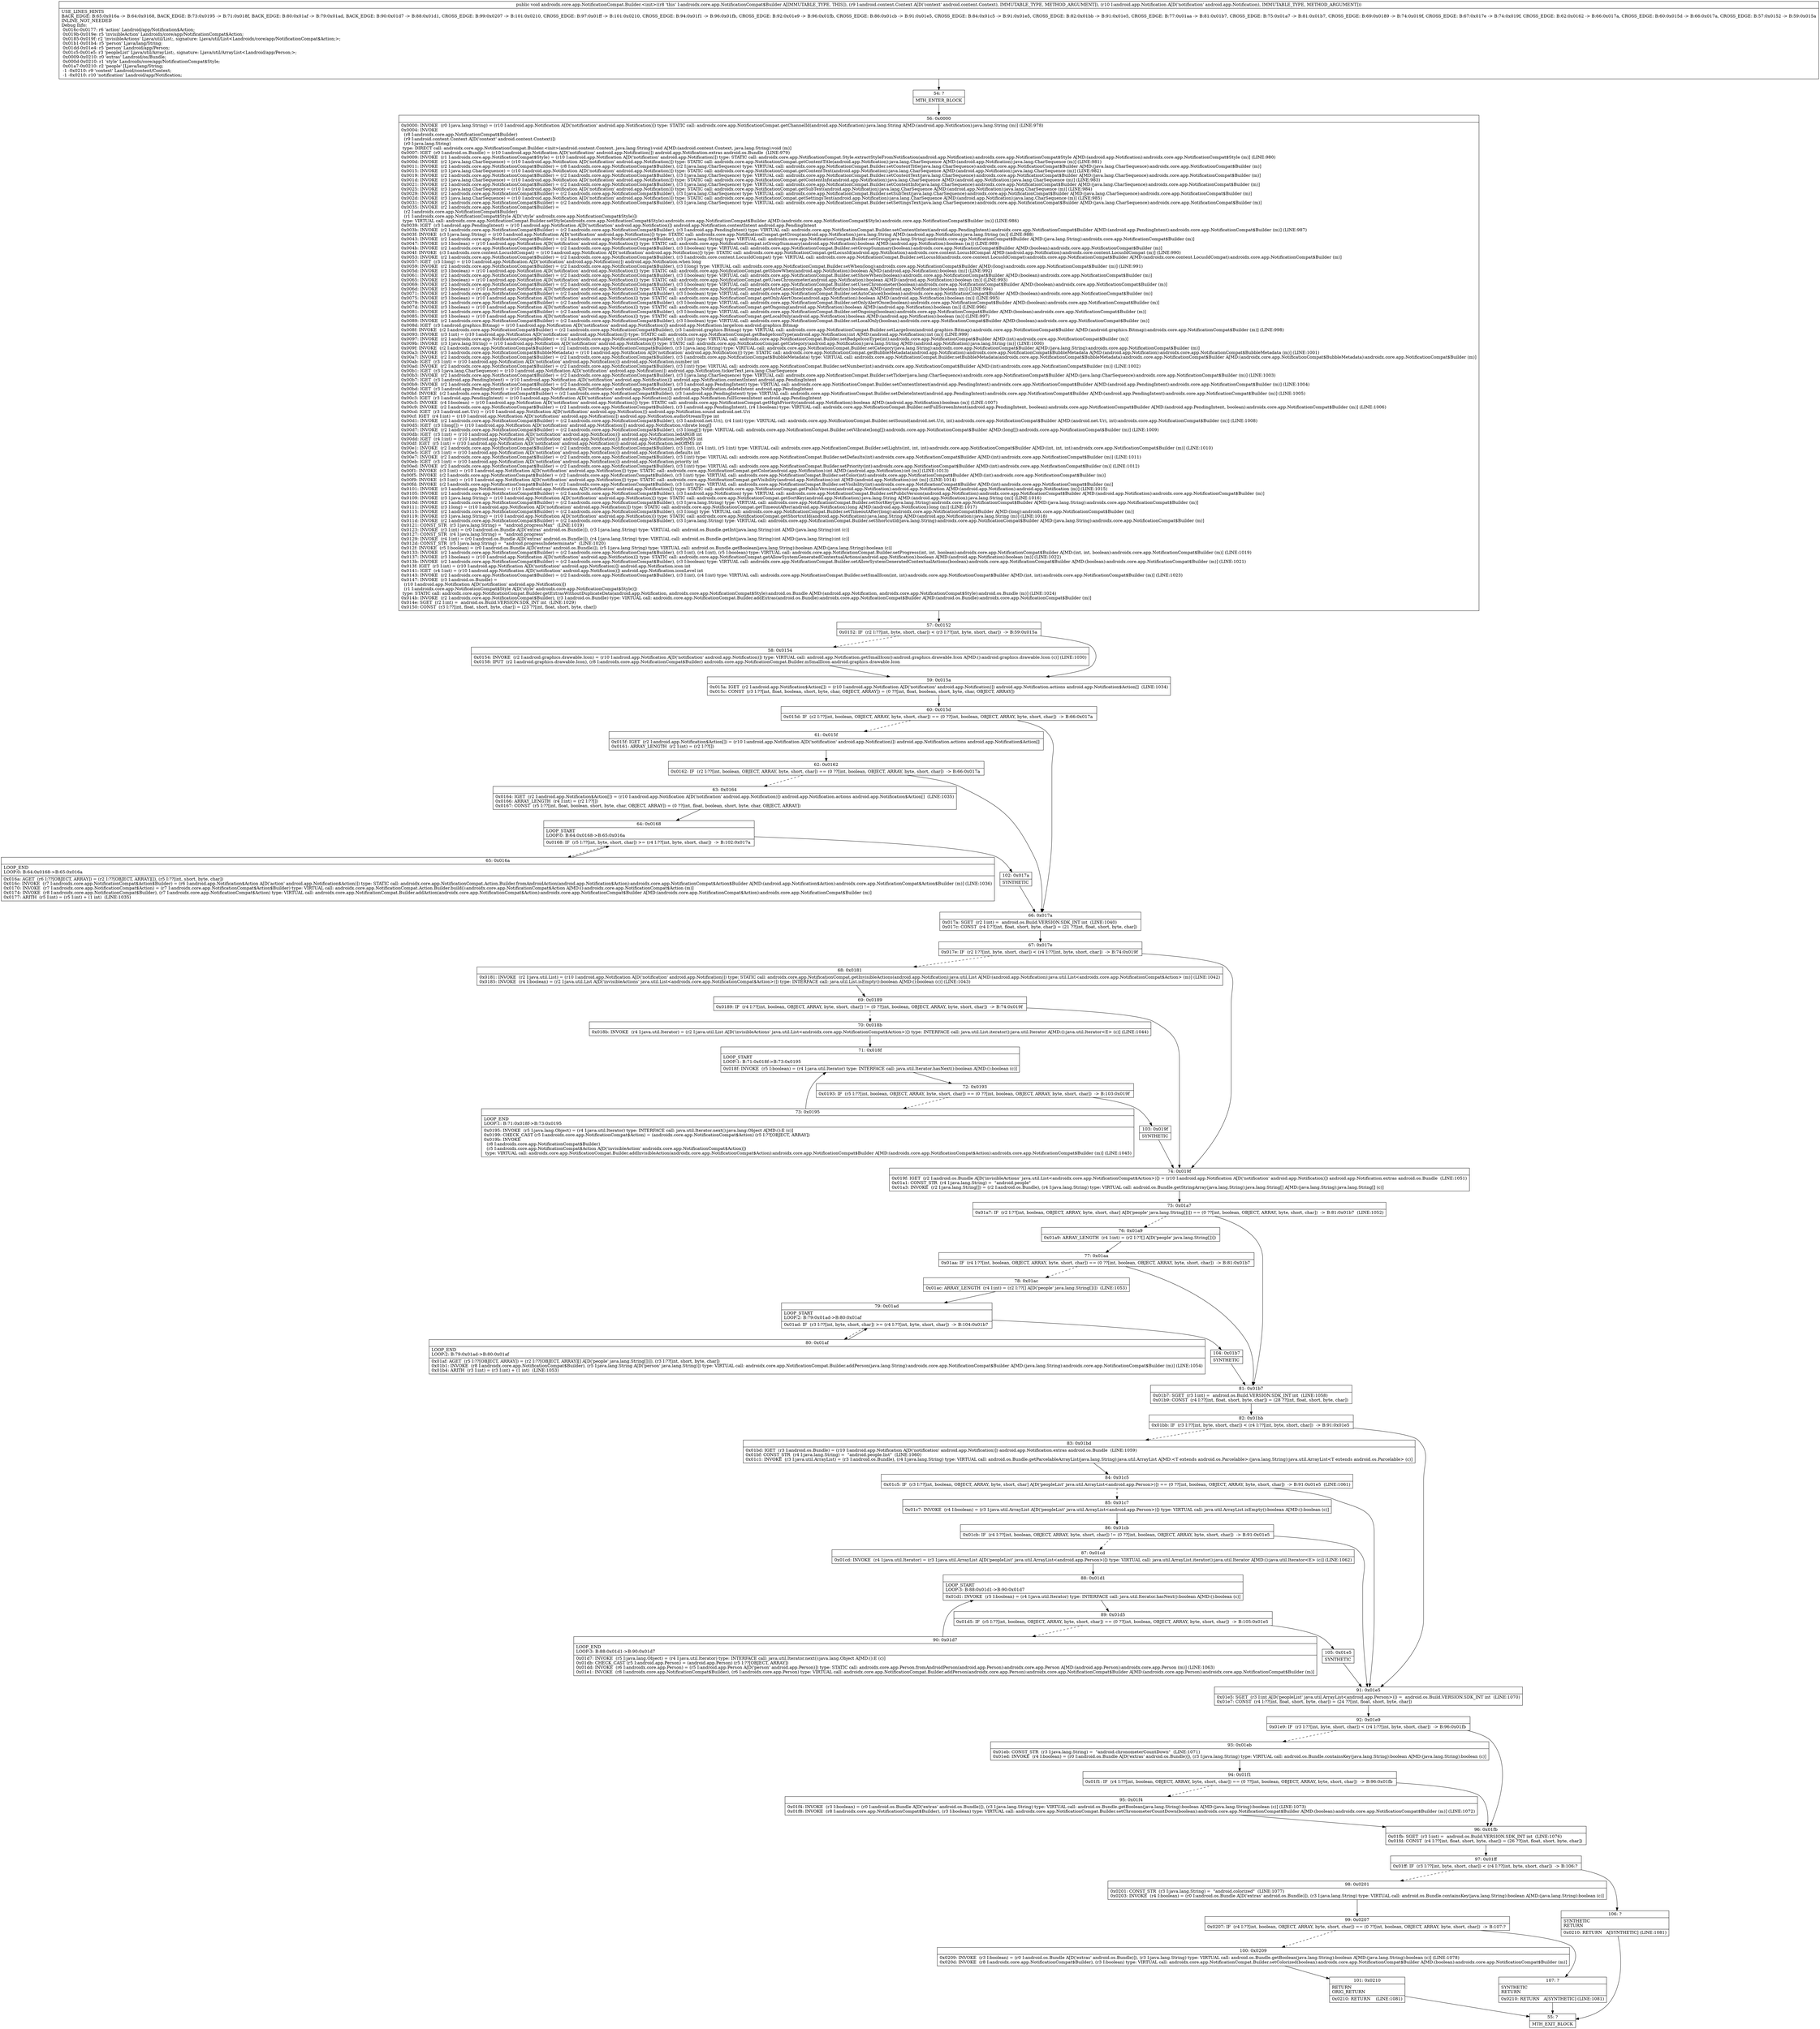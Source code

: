 digraph "CFG forandroidx.core.app.NotificationCompat.Builder.\<init\>(Landroid\/content\/Context;Landroid\/app\/Notification;)V" {
Node_54 [shape=record,label="{54\:\ ?|MTH_ENTER_BLOCK\l}"];
Node_56 [shape=record,label="{56\:\ 0x0000|0x0000: INVOKE  (r0 I:java.lang.String) = (r10 I:android.app.Notification A[D('notification' android.app.Notification)]) type: STATIC call: androidx.core.app.NotificationCompat.getChannelId(android.app.Notification):java.lang.String A[MD:(android.app.Notification):java.lang.String (m)] (LINE:978)\l0x0004: INVOKE  \l  (r8 I:androidx.core.app.NotificationCompat$Builder)\l  (r9 I:android.content.Context A[D('context' android.content.Context)])\l  (r0 I:java.lang.String)\l type: DIRECT call: androidx.core.app.NotificationCompat.Builder.\<init\>(android.content.Context, java.lang.String):void A[MD:(android.content.Context, java.lang.String):void (m)]\l0x0007: IGET  (r0 I:android.os.Bundle) = (r10 I:android.app.Notification A[D('notification' android.app.Notification)]) android.app.Notification.extras android.os.Bundle  (LINE:979)\l0x0009: INVOKE  (r1 I:androidx.core.app.NotificationCompat$Style) = (r10 I:android.app.Notification A[D('notification' android.app.Notification)]) type: STATIC call: androidx.core.app.NotificationCompat.Style.extractStyleFromNotification(android.app.Notification):androidx.core.app.NotificationCompat$Style A[MD:(android.app.Notification):androidx.core.app.NotificationCompat$Style (m)] (LINE:980)\l0x000d: INVOKE  (r2 I:java.lang.CharSequence) = (r10 I:android.app.Notification A[D('notification' android.app.Notification)]) type: STATIC call: androidx.core.app.NotificationCompat.getContentTitle(android.app.Notification):java.lang.CharSequence A[MD:(android.app.Notification):java.lang.CharSequence (m)] (LINE:981)\l0x0011: INVOKE  (r2 I:androidx.core.app.NotificationCompat$Builder) = (r8 I:androidx.core.app.NotificationCompat$Builder), (r2 I:java.lang.CharSequence) type: VIRTUAL call: androidx.core.app.NotificationCompat.Builder.setContentTitle(java.lang.CharSequence):androidx.core.app.NotificationCompat$Builder A[MD:(java.lang.CharSequence):androidx.core.app.NotificationCompat$Builder (m)]\l0x0015: INVOKE  (r3 I:java.lang.CharSequence) = (r10 I:android.app.Notification A[D('notification' android.app.Notification)]) type: STATIC call: androidx.core.app.NotificationCompat.getContentText(android.app.Notification):java.lang.CharSequence A[MD:(android.app.Notification):java.lang.CharSequence (m)] (LINE:982)\l0x0019: INVOKE  (r2 I:androidx.core.app.NotificationCompat$Builder) = (r2 I:androidx.core.app.NotificationCompat$Builder), (r3 I:java.lang.CharSequence) type: VIRTUAL call: androidx.core.app.NotificationCompat.Builder.setContentText(java.lang.CharSequence):androidx.core.app.NotificationCompat$Builder A[MD:(java.lang.CharSequence):androidx.core.app.NotificationCompat$Builder (m)]\l0x001d: INVOKE  (r3 I:java.lang.CharSequence) = (r10 I:android.app.Notification A[D('notification' android.app.Notification)]) type: STATIC call: androidx.core.app.NotificationCompat.getContentInfo(android.app.Notification):java.lang.CharSequence A[MD:(android.app.Notification):java.lang.CharSequence (m)] (LINE:983)\l0x0021: INVOKE  (r2 I:androidx.core.app.NotificationCompat$Builder) = (r2 I:androidx.core.app.NotificationCompat$Builder), (r3 I:java.lang.CharSequence) type: VIRTUAL call: androidx.core.app.NotificationCompat.Builder.setContentInfo(java.lang.CharSequence):androidx.core.app.NotificationCompat$Builder A[MD:(java.lang.CharSequence):androidx.core.app.NotificationCompat$Builder (m)]\l0x0025: INVOKE  (r3 I:java.lang.CharSequence) = (r10 I:android.app.Notification A[D('notification' android.app.Notification)]) type: STATIC call: androidx.core.app.NotificationCompat.getSubText(android.app.Notification):java.lang.CharSequence A[MD:(android.app.Notification):java.lang.CharSequence (m)] (LINE:984)\l0x0029: INVOKE  (r2 I:androidx.core.app.NotificationCompat$Builder) = (r2 I:androidx.core.app.NotificationCompat$Builder), (r3 I:java.lang.CharSequence) type: VIRTUAL call: androidx.core.app.NotificationCompat.Builder.setSubText(java.lang.CharSequence):androidx.core.app.NotificationCompat$Builder A[MD:(java.lang.CharSequence):androidx.core.app.NotificationCompat$Builder (m)]\l0x002d: INVOKE  (r3 I:java.lang.CharSequence) = (r10 I:android.app.Notification A[D('notification' android.app.Notification)]) type: STATIC call: androidx.core.app.NotificationCompat.getSettingsText(android.app.Notification):java.lang.CharSequence A[MD:(android.app.Notification):java.lang.CharSequence (m)] (LINE:985)\l0x0031: INVOKE  (r2 I:androidx.core.app.NotificationCompat$Builder) = (r2 I:androidx.core.app.NotificationCompat$Builder), (r3 I:java.lang.CharSequence) type: VIRTUAL call: androidx.core.app.NotificationCompat.Builder.setSettingsText(java.lang.CharSequence):androidx.core.app.NotificationCompat$Builder A[MD:(java.lang.CharSequence):androidx.core.app.NotificationCompat$Builder (m)]\l0x0035: INVOKE  (r2 I:androidx.core.app.NotificationCompat$Builder) = \l  (r2 I:androidx.core.app.NotificationCompat$Builder)\l  (r1 I:androidx.core.app.NotificationCompat$Style A[D('style' androidx.core.app.NotificationCompat$Style)])\l type: VIRTUAL call: androidx.core.app.NotificationCompat.Builder.setStyle(androidx.core.app.NotificationCompat$Style):androidx.core.app.NotificationCompat$Builder A[MD:(androidx.core.app.NotificationCompat$Style):androidx.core.app.NotificationCompat$Builder (m)] (LINE:986)\l0x0039: IGET  (r3 I:android.app.PendingIntent) = (r10 I:android.app.Notification A[D('notification' android.app.Notification)]) android.app.Notification.contentIntent android.app.PendingIntent \l0x003b: INVOKE  (r2 I:androidx.core.app.NotificationCompat$Builder) = (r2 I:androidx.core.app.NotificationCompat$Builder), (r3 I:android.app.PendingIntent) type: VIRTUAL call: androidx.core.app.NotificationCompat.Builder.setContentIntent(android.app.PendingIntent):androidx.core.app.NotificationCompat$Builder A[MD:(android.app.PendingIntent):androidx.core.app.NotificationCompat$Builder (m)] (LINE:987)\l0x003f: INVOKE  (r3 I:java.lang.String) = (r10 I:android.app.Notification A[D('notification' android.app.Notification)]) type: STATIC call: androidx.core.app.NotificationCompat.getGroup(android.app.Notification):java.lang.String A[MD:(android.app.Notification):java.lang.String (m)] (LINE:988)\l0x0043: INVOKE  (r2 I:androidx.core.app.NotificationCompat$Builder) = (r2 I:androidx.core.app.NotificationCompat$Builder), (r3 I:java.lang.String) type: VIRTUAL call: androidx.core.app.NotificationCompat.Builder.setGroup(java.lang.String):androidx.core.app.NotificationCompat$Builder A[MD:(java.lang.String):androidx.core.app.NotificationCompat$Builder (m)]\l0x0047: INVOKE  (r3 I:boolean) = (r10 I:android.app.Notification A[D('notification' android.app.Notification)]) type: STATIC call: androidx.core.app.NotificationCompat.isGroupSummary(android.app.Notification):boolean A[MD:(android.app.Notification):boolean (m)] (LINE:989)\l0x004b: INVOKE  (r2 I:androidx.core.app.NotificationCompat$Builder) = (r2 I:androidx.core.app.NotificationCompat$Builder), (r3 I:boolean) type: VIRTUAL call: androidx.core.app.NotificationCompat.Builder.setGroupSummary(boolean):androidx.core.app.NotificationCompat$Builder A[MD:(boolean):androidx.core.app.NotificationCompat$Builder (m)]\l0x004f: INVOKE  (r3 I:androidx.core.content.LocusIdCompat) = (r10 I:android.app.Notification A[D('notification' android.app.Notification)]) type: STATIC call: androidx.core.app.NotificationCompat.getLocusId(android.app.Notification):androidx.core.content.LocusIdCompat A[MD:(android.app.Notification):androidx.core.content.LocusIdCompat (m)] (LINE:990)\l0x0053: INVOKE  (r2 I:androidx.core.app.NotificationCompat$Builder) = (r2 I:androidx.core.app.NotificationCompat$Builder), (r3 I:androidx.core.content.LocusIdCompat) type: VIRTUAL call: androidx.core.app.NotificationCompat.Builder.setLocusId(androidx.core.content.LocusIdCompat):androidx.core.app.NotificationCompat$Builder A[MD:(androidx.core.content.LocusIdCompat):androidx.core.app.NotificationCompat$Builder (m)]\l0x0057: IGET  (r3 I:long) = (r10 I:android.app.Notification A[D('notification' android.app.Notification)]) android.app.Notification.when long \l0x0059: INVOKE  (r2 I:androidx.core.app.NotificationCompat$Builder) = (r2 I:androidx.core.app.NotificationCompat$Builder), (r3 I:long) type: VIRTUAL call: androidx.core.app.NotificationCompat.Builder.setWhen(long):androidx.core.app.NotificationCompat$Builder A[MD:(long):androidx.core.app.NotificationCompat$Builder (m)] (LINE:991)\l0x005d: INVOKE  (r3 I:boolean) = (r10 I:android.app.Notification A[D('notification' android.app.Notification)]) type: STATIC call: androidx.core.app.NotificationCompat.getShowWhen(android.app.Notification):boolean A[MD:(android.app.Notification):boolean (m)] (LINE:992)\l0x0061: INVOKE  (r2 I:androidx.core.app.NotificationCompat$Builder) = (r2 I:androidx.core.app.NotificationCompat$Builder), (r3 I:boolean) type: VIRTUAL call: androidx.core.app.NotificationCompat.Builder.setShowWhen(boolean):androidx.core.app.NotificationCompat$Builder A[MD:(boolean):androidx.core.app.NotificationCompat$Builder (m)]\l0x0065: INVOKE  (r3 I:boolean) = (r10 I:android.app.Notification A[D('notification' android.app.Notification)]) type: STATIC call: androidx.core.app.NotificationCompat.getUsesChronometer(android.app.Notification):boolean A[MD:(android.app.Notification):boolean (m)] (LINE:993)\l0x0069: INVOKE  (r2 I:androidx.core.app.NotificationCompat$Builder) = (r2 I:androidx.core.app.NotificationCompat$Builder), (r3 I:boolean) type: VIRTUAL call: androidx.core.app.NotificationCompat.Builder.setUsesChronometer(boolean):androidx.core.app.NotificationCompat$Builder A[MD:(boolean):androidx.core.app.NotificationCompat$Builder (m)]\l0x006d: INVOKE  (r3 I:boolean) = (r10 I:android.app.Notification A[D('notification' android.app.Notification)]) type: STATIC call: androidx.core.app.NotificationCompat.getAutoCancel(android.app.Notification):boolean A[MD:(android.app.Notification):boolean (m)] (LINE:994)\l0x0071: INVOKE  (r2 I:androidx.core.app.NotificationCompat$Builder) = (r2 I:androidx.core.app.NotificationCompat$Builder), (r3 I:boolean) type: VIRTUAL call: androidx.core.app.NotificationCompat.Builder.setAutoCancel(boolean):androidx.core.app.NotificationCompat$Builder A[MD:(boolean):androidx.core.app.NotificationCompat$Builder (m)]\l0x0075: INVOKE  (r3 I:boolean) = (r10 I:android.app.Notification A[D('notification' android.app.Notification)]) type: STATIC call: androidx.core.app.NotificationCompat.getOnlyAlertOnce(android.app.Notification):boolean A[MD:(android.app.Notification):boolean (m)] (LINE:995)\l0x0079: INVOKE  (r2 I:androidx.core.app.NotificationCompat$Builder) = (r2 I:androidx.core.app.NotificationCompat$Builder), (r3 I:boolean) type: VIRTUAL call: androidx.core.app.NotificationCompat.Builder.setOnlyAlertOnce(boolean):androidx.core.app.NotificationCompat$Builder A[MD:(boolean):androidx.core.app.NotificationCompat$Builder (m)]\l0x007d: INVOKE  (r3 I:boolean) = (r10 I:android.app.Notification A[D('notification' android.app.Notification)]) type: STATIC call: androidx.core.app.NotificationCompat.getOngoing(android.app.Notification):boolean A[MD:(android.app.Notification):boolean (m)] (LINE:996)\l0x0081: INVOKE  (r2 I:androidx.core.app.NotificationCompat$Builder) = (r2 I:androidx.core.app.NotificationCompat$Builder), (r3 I:boolean) type: VIRTUAL call: androidx.core.app.NotificationCompat.Builder.setOngoing(boolean):androidx.core.app.NotificationCompat$Builder A[MD:(boolean):androidx.core.app.NotificationCompat$Builder (m)]\l0x0085: INVOKE  (r3 I:boolean) = (r10 I:android.app.Notification A[D('notification' android.app.Notification)]) type: STATIC call: androidx.core.app.NotificationCompat.getLocalOnly(android.app.Notification):boolean A[MD:(android.app.Notification):boolean (m)] (LINE:997)\l0x0089: INVOKE  (r2 I:androidx.core.app.NotificationCompat$Builder) = (r2 I:androidx.core.app.NotificationCompat$Builder), (r3 I:boolean) type: VIRTUAL call: androidx.core.app.NotificationCompat.Builder.setLocalOnly(boolean):androidx.core.app.NotificationCompat$Builder A[MD:(boolean):androidx.core.app.NotificationCompat$Builder (m)]\l0x008d: IGET  (r3 I:android.graphics.Bitmap) = (r10 I:android.app.Notification A[D('notification' android.app.Notification)]) android.app.Notification.largeIcon android.graphics.Bitmap \l0x008f: INVOKE  (r2 I:androidx.core.app.NotificationCompat$Builder) = (r2 I:androidx.core.app.NotificationCompat$Builder), (r3 I:android.graphics.Bitmap) type: VIRTUAL call: androidx.core.app.NotificationCompat.Builder.setLargeIcon(android.graphics.Bitmap):androidx.core.app.NotificationCompat$Builder A[MD:(android.graphics.Bitmap):androidx.core.app.NotificationCompat$Builder (m)] (LINE:998)\l0x0093: INVOKE  (r3 I:int) = (r10 I:android.app.Notification A[D('notification' android.app.Notification)]) type: STATIC call: androidx.core.app.NotificationCompat.getBadgeIconType(android.app.Notification):int A[MD:(android.app.Notification):int (m)] (LINE:999)\l0x0097: INVOKE  (r2 I:androidx.core.app.NotificationCompat$Builder) = (r2 I:androidx.core.app.NotificationCompat$Builder), (r3 I:int) type: VIRTUAL call: androidx.core.app.NotificationCompat.Builder.setBadgeIconType(int):androidx.core.app.NotificationCompat$Builder A[MD:(int):androidx.core.app.NotificationCompat$Builder (m)]\l0x009b: INVOKE  (r3 I:java.lang.String) = (r10 I:android.app.Notification A[D('notification' android.app.Notification)]) type: STATIC call: androidx.core.app.NotificationCompat.getCategory(android.app.Notification):java.lang.String A[MD:(android.app.Notification):java.lang.String (m)] (LINE:1000)\l0x009f: INVOKE  (r2 I:androidx.core.app.NotificationCompat$Builder) = (r2 I:androidx.core.app.NotificationCompat$Builder), (r3 I:java.lang.String) type: VIRTUAL call: androidx.core.app.NotificationCompat.Builder.setCategory(java.lang.String):androidx.core.app.NotificationCompat$Builder A[MD:(java.lang.String):androidx.core.app.NotificationCompat$Builder (m)]\l0x00a3: INVOKE  (r3 I:androidx.core.app.NotificationCompat$BubbleMetadata) = (r10 I:android.app.Notification A[D('notification' android.app.Notification)]) type: STATIC call: androidx.core.app.NotificationCompat.getBubbleMetadata(android.app.Notification):androidx.core.app.NotificationCompat$BubbleMetadata A[MD:(android.app.Notification):androidx.core.app.NotificationCompat$BubbleMetadata (m)] (LINE:1001)\l0x00a7: INVOKE  (r2 I:androidx.core.app.NotificationCompat$Builder) = (r2 I:androidx.core.app.NotificationCompat$Builder), (r3 I:androidx.core.app.NotificationCompat$BubbleMetadata) type: VIRTUAL call: androidx.core.app.NotificationCompat.Builder.setBubbleMetadata(androidx.core.app.NotificationCompat$BubbleMetadata):androidx.core.app.NotificationCompat$Builder A[MD:(androidx.core.app.NotificationCompat$BubbleMetadata):androidx.core.app.NotificationCompat$Builder (m)]\l0x00ab: IGET  (r3 I:int) = (r10 I:android.app.Notification A[D('notification' android.app.Notification)]) android.app.Notification.number int \l0x00ad: INVOKE  (r2 I:androidx.core.app.NotificationCompat$Builder) = (r2 I:androidx.core.app.NotificationCompat$Builder), (r3 I:int) type: VIRTUAL call: androidx.core.app.NotificationCompat.Builder.setNumber(int):androidx.core.app.NotificationCompat$Builder A[MD:(int):androidx.core.app.NotificationCompat$Builder (m)] (LINE:1002)\l0x00b1: IGET  (r3 I:java.lang.CharSequence) = (r10 I:android.app.Notification A[D('notification' android.app.Notification)]) android.app.Notification.tickerText java.lang.CharSequence \l0x00b3: INVOKE  (r2 I:androidx.core.app.NotificationCompat$Builder) = (r2 I:androidx.core.app.NotificationCompat$Builder), (r3 I:java.lang.CharSequence) type: VIRTUAL call: androidx.core.app.NotificationCompat.Builder.setTicker(java.lang.CharSequence):androidx.core.app.NotificationCompat$Builder A[MD:(java.lang.CharSequence):androidx.core.app.NotificationCompat$Builder (m)] (LINE:1003)\l0x00b7: IGET  (r3 I:android.app.PendingIntent) = (r10 I:android.app.Notification A[D('notification' android.app.Notification)]) android.app.Notification.contentIntent android.app.PendingIntent \l0x00b9: INVOKE  (r2 I:androidx.core.app.NotificationCompat$Builder) = (r2 I:androidx.core.app.NotificationCompat$Builder), (r3 I:android.app.PendingIntent) type: VIRTUAL call: androidx.core.app.NotificationCompat.Builder.setContentIntent(android.app.PendingIntent):androidx.core.app.NotificationCompat$Builder A[MD:(android.app.PendingIntent):androidx.core.app.NotificationCompat$Builder (m)] (LINE:1004)\l0x00bd: IGET  (r3 I:android.app.PendingIntent) = (r10 I:android.app.Notification A[D('notification' android.app.Notification)]) android.app.Notification.deleteIntent android.app.PendingIntent \l0x00bf: INVOKE  (r2 I:androidx.core.app.NotificationCompat$Builder) = (r2 I:androidx.core.app.NotificationCompat$Builder), (r3 I:android.app.PendingIntent) type: VIRTUAL call: androidx.core.app.NotificationCompat.Builder.setDeleteIntent(android.app.PendingIntent):androidx.core.app.NotificationCompat$Builder A[MD:(android.app.PendingIntent):androidx.core.app.NotificationCompat$Builder (m)] (LINE:1005)\l0x00c3: IGET  (r3 I:android.app.PendingIntent) = (r10 I:android.app.Notification A[D('notification' android.app.Notification)]) android.app.Notification.fullScreenIntent android.app.PendingIntent \l0x00c5: INVOKE  (r4 I:boolean) = (r10 I:android.app.Notification A[D('notification' android.app.Notification)]) type: STATIC call: androidx.core.app.NotificationCompat.getHighPriority(android.app.Notification):boolean A[MD:(android.app.Notification):boolean (m)] (LINE:1007)\l0x00c9: INVOKE  (r2 I:androidx.core.app.NotificationCompat$Builder) = (r2 I:androidx.core.app.NotificationCompat$Builder), (r3 I:android.app.PendingIntent), (r4 I:boolean) type: VIRTUAL call: androidx.core.app.NotificationCompat.Builder.setFullScreenIntent(android.app.PendingIntent, boolean):androidx.core.app.NotificationCompat$Builder A[MD:(android.app.PendingIntent, boolean):androidx.core.app.NotificationCompat$Builder (m)] (LINE:1006)\l0x00cd: IGET  (r3 I:android.net.Uri) = (r10 I:android.app.Notification A[D('notification' android.app.Notification)]) android.app.Notification.sound android.net.Uri \l0x00cf: IGET  (r4 I:int) = (r10 I:android.app.Notification A[D('notification' android.app.Notification)]) android.app.Notification.audioStreamType int \l0x00d1: INVOKE  (r2 I:androidx.core.app.NotificationCompat$Builder) = (r2 I:androidx.core.app.NotificationCompat$Builder), (r3 I:android.net.Uri), (r4 I:int) type: VIRTUAL call: androidx.core.app.NotificationCompat.Builder.setSound(android.net.Uri, int):androidx.core.app.NotificationCompat$Builder A[MD:(android.net.Uri, int):androidx.core.app.NotificationCompat$Builder (m)] (LINE:1008)\l0x00d5: IGET  (r3 I:long[]) = (r10 I:android.app.Notification A[D('notification' android.app.Notification)]) android.app.Notification.vibrate long[] \l0x00d7: INVOKE  (r2 I:androidx.core.app.NotificationCompat$Builder) = (r2 I:androidx.core.app.NotificationCompat$Builder), (r3 I:long[]) type: VIRTUAL call: androidx.core.app.NotificationCompat.Builder.setVibrate(long[]):androidx.core.app.NotificationCompat$Builder A[MD:(long[]):androidx.core.app.NotificationCompat$Builder (m)] (LINE:1009)\l0x00db: IGET  (r3 I:int) = (r10 I:android.app.Notification A[D('notification' android.app.Notification)]) android.app.Notification.ledARGB int \l0x00dd: IGET  (r4 I:int) = (r10 I:android.app.Notification A[D('notification' android.app.Notification)]) android.app.Notification.ledOnMS int \l0x00df: IGET  (r5 I:int) = (r10 I:android.app.Notification A[D('notification' android.app.Notification)]) android.app.Notification.ledOffMS int \l0x00e1: INVOKE  (r2 I:androidx.core.app.NotificationCompat$Builder) = (r2 I:androidx.core.app.NotificationCompat$Builder), (r3 I:int), (r4 I:int), (r5 I:int) type: VIRTUAL call: androidx.core.app.NotificationCompat.Builder.setLights(int, int, int):androidx.core.app.NotificationCompat$Builder A[MD:(int, int, int):androidx.core.app.NotificationCompat$Builder (m)] (LINE:1010)\l0x00e5: IGET  (r3 I:int) = (r10 I:android.app.Notification A[D('notification' android.app.Notification)]) android.app.Notification.defaults int \l0x00e7: INVOKE  (r2 I:androidx.core.app.NotificationCompat$Builder) = (r2 I:androidx.core.app.NotificationCompat$Builder), (r3 I:int) type: VIRTUAL call: androidx.core.app.NotificationCompat.Builder.setDefaults(int):androidx.core.app.NotificationCompat$Builder A[MD:(int):androidx.core.app.NotificationCompat$Builder (m)] (LINE:1011)\l0x00eb: IGET  (r3 I:int) = (r10 I:android.app.Notification A[D('notification' android.app.Notification)]) android.app.Notification.priority int \l0x00ed: INVOKE  (r2 I:androidx.core.app.NotificationCompat$Builder) = (r2 I:androidx.core.app.NotificationCompat$Builder), (r3 I:int) type: VIRTUAL call: androidx.core.app.NotificationCompat.Builder.setPriority(int):androidx.core.app.NotificationCompat$Builder A[MD:(int):androidx.core.app.NotificationCompat$Builder (m)] (LINE:1012)\l0x00f1: INVOKE  (r3 I:int) = (r10 I:android.app.Notification A[D('notification' android.app.Notification)]) type: STATIC call: androidx.core.app.NotificationCompat.getColor(android.app.Notification):int A[MD:(android.app.Notification):int (m)] (LINE:1013)\l0x00f5: INVOKE  (r2 I:androidx.core.app.NotificationCompat$Builder) = (r2 I:androidx.core.app.NotificationCompat$Builder), (r3 I:int) type: VIRTUAL call: androidx.core.app.NotificationCompat.Builder.setColor(int):androidx.core.app.NotificationCompat$Builder A[MD:(int):androidx.core.app.NotificationCompat$Builder (m)]\l0x00f9: INVOKE  (r3 I:int) = (r10 I:android.app.Notification A[D('notification' android.app.Notification)]) type: STATIC call: androidx.core.app.NotificationCompat.getVisibility(android.app.Notification):int A[MD:(android.app.Notification):int (m)] (LINE:1014)\l0x00fd: INVOKE  (r2 I:androidx.core.app.NotificationCompat$Builder) = (r2 I:androidx.core.app.NotificationCompat$Builder), (r3 I:int) type: VIRTUAL call: androidx.core.app.NotificationCompat.Builder.setVisibility(int):androidx.core.app.NotificationCompat$Builder A[MD:(int):androidx.core.app.NotificationCompat$Builder (m)]\l0x0101: INVOKE  (r3 I:android.app.Notification) = (r10 I:android.app.Notification A[D('notification' android.app.Notification)]) type: STATIC call: androidx.core.app.NotificationCompat.getPublicVersion(android.app.Notification):android.app.Notification A[MD:(android.app.Notification):android.app.Notification (m)] (LINE:1015)\l0x0105: INVOKE  (r2 I:androidx.core.app.NotificationCompat$Builder) = (r2 I:androidx.core.app.NotificationCompat$Builder), (r3 I:android.app.Notification) type: VIRTUAL call: androidx.core.app.NotificationCompat.Builder.setPublicVersion(android.app.Notification):androidx.core.app.NotificationCompat$Builder A[MD:(android.app.Notification):androidx.core.app.NotificationCompat$Builder (m)]\l0x0109: INVOKE  (r3 I:java.lang.String) = (r10 I:android.app.Notification A[D('notification' android.app.Notification)]) type: STATIC call: androidx.core.app.NotificationCompat.getSortKey(android.app.Notification):java.lang.String A[MD:(android.app.Notification):java.lang.String (m)] (LINE:1016)\l0x010d: INVOKE  (r2 I:androidx.core.app.NotificationCompat$Builder) = (r2 I:androidx.core.app.NotificationCompat$Builder), (r3 I:java.lang.String) type: VIRTUAL call: androidx.core.app.NotificationCompat.Builder.setSortKey(java.lang.String):androidx.core.app.NotificationCompat$Builder A[MD:(java.lang.String):androidx.core.app.NotificationCompat$Builder (m)]\l0x0111: INVOKE  (r3 I:long) = (r10 I:android.app.Notification A[D('notification' android.app.Notification)]) type: STATIC call: androidx.core.app.NotificationCompat.getTimeoutAfter(android.app.Notification):long A[MD:(android.app.Notification):long (m)] (LINE:1017)\l0x0115: INVOKE  (r2 I:androidx.core.app.NotificationCompat$Builder) = (r2 I:androidx.core.app.NotificationCompat$Builder), (r3 I:long) type: VIRTUAL call: androidx.core.app.NotificationCompat.Builder.setTimeoutAfter(long):androidx.core.app.NotificationCompat$Builder A[MD:(long):androidx.core.app.NotificationCompat$Builder (m)]\l0x0119: INVOKE  (r3 I:java.lang.String) = (r10 I:android.app.Notification A[D('notification' android.app.Notification)]) type: STATIC call: androidx.core.app.NotificationCompat.getShortcutId(android.app.Notification):java.lang.String A[MD:(android.app.Notification):java.lang.String (m)] (LINE:1018)\l0x011d: INVOKE  (r2 I:androidx.core.app.NotificationCompat$Builder) = (r2 I:androidx.core.app.NotificationCompat$Builder), (r3 I:java.lang.String) type: VIRTUAL call: androidx.core.app.NotificationCompat.Builder.setShortcutId(java.lang.String):androidx.core.app.NotificationCompat$Builder A[MD:(java.lang.String):androidx.core.app.NotificationCompat$Builder (m)]\l0x0121: CONST_STR  (r3 I:java.lang.String) =  \"android.progressMax\"  (LINE:1019)\l0x0123: INVOKE  (r3 I:int) = (r0 I:android.os.Bundle A[D('extras' android.os.Bundle)]), (r3 I:java.lang.String) type: VIRTUAL call: android.os.Bundle.getInt(java.lang.String):int A[MD:(java.lang.String):int (c)]\l0x0127: CONST_STR  (r4 I:java.lang.String) =  \"android.progress\" \l0x0129: INVOKE  (r4 I:int) = (r0 I:android.os.Bundle A[D('extras' android.os.Bundle)]), (r4 I:java.lang.String) type: VIRTUAL call: android.os.Bundle.getInt(java.lang.String):int A[MD:(java.lang.String):int (c)]\l0x012d: CONST_STR  (r5 I:java.lang.String) =  \"android.progressIndeterminate\"  (LINE:1020)\l0x012f: INVOKE  (r5 I:boolean) = (r0 I:android.os.Bundle A[D('extras' android.os.Bundle)]), (r5 I:java.lang.String) type: VIRTUAL call: android.os.Bundle.getBoolean(java.lang.String):boolean A[MD:(java.lang.String):boolean (c)]\l0x0133: INVOKE  (r2 I:androidx.core.app.NotificationCompat$Builder) = (r2 I:androidx.core.app.NotificationCompat$Builder), (r3 I:int), (r4 I:int), (r5 I:boolean) type: VIRTUAL call: androidx.core.app.NotificationCompat.Builder.setProgress(int, int, boolean):androidx.core.app.NotificationCompat$Builder A[MD:(int, int, boolean):androidx.core.app.NotificationCompat$Builder (m)] (LINE:1019)\l0x0137: INVOKE  (r3 I:boolean) = (r10 I:android.app.Notification A[D('notification' android.app.Notification)]) type: STATIC call: androidx.core.app.NotificationCompat.getAllowSystemGeneratedContextualActions(android.app.Notification):boolean A[MD:(android.app.Notification):boolean (m)] (LINE:1022)\l0x013b: INVOKE  (r2 I:androidx.core.app.NotificationCompat$Builder) = (r2 I:androidx.core.app.NotificationCompat$Builder), (r3 I:boolean) type: VIRTUAL call: androidx.core.app.NotificationCompat.Builder.setAllowSystemGeneratedContextualActions(boolean):androidx.core.app.NotificationCompat$Builder A[MD:(boolean):androidx.core.app.NotificationCompat$Builder (m)] (LINE:1021)\l0x013f: IGET  (r3 I:int) = (r10 I:android.app.Notification A[D('notification' android.app.Notification)]) android.app.Notification.icon int \l0x0141: IGET  (r4 I:int) = (r10 I:android.app.Notification A[D('notification' android.app.Notification)]) android.app.Notification.iconLevel int \l0x0143: INVOKE  (r2 I:androidx.core.app.NotificationCompat$Builder) = (r2 I:androidx.core.app.NotificationCompat$Builder), (r3 I:int), (r4 I:int) type: VIRTUAL call: androidx.core.app.NotificationCompat.Builder.setSmallIcon(int, int):androidx.core.app.NotificationCompat$Builder A[MD:(int, int):androidx.core.app.NotificationCompat$Builder (m)] (LINE:1023)\l0x0147: INVOKE  (r3 I:android.os.Bundle) = \l  (r10 I:android.app.Notification A[D('notification' android.app.Notification)])\l  (r1 I:androidx.core.app.NotificationCompat$Style A[D('style' androidx.core.app.NotificationCompat$Style)])\l type: STATIC call: androidx.core.app.NotificationCompat.Builder.getExtrasWithoutDuplicateData(android.app.Notification, androidx.core.app.NotificationCompat$Style):android.os.Bundle A[MD:(android.app.Notification, androidx.core.app.NotificationCompat$Style):android.os.Bundle (m)] (LINE:1024)\l0x014b: INVOKE  (r2 I:androidx.core.app.NotificationCompat$Builder), (r3 I:android.os.Bundle) type: VIRTUAL call: androidx.core.app.NotificationCompat.Builder.addExtras(android.os.Bundle):androidx.core.app.NotificationCompat$Builder A[MD:(android.os.Bundle):androidx.core.app.NotificationCompat$Builder (m)]\l0x014e: SGET  (r2 I:int) =  android.os.Build.VERSION.SDK_INT int  (LINE:1029)\l0x0150: CONST  (r3 I:??[int, float, short, byte, char]) = (23 ??[int, float, short, byte, char]) \l}"];
Node_57 [shape=record,label="{57\:\ 0x0152|0x0152: IF  (r2 I:??[int, byte, short, char]) \< (r3 I:??[int, byte, short, char])  \-\> B:59:0x015a \l}"];
Node_58 [shape=record,label="{58\:\ 0x0154|0x0154: INVOKE  (r2 I:android.graphics.drawable.Icon) = (r10 I:android.app.Notification A[D('notification' android.app.Notification)]) type: VIRTUAL call: android.app.Notification.getSmallIcon():android.graphics.drawable.Icon A[MD:():android.graphics.drawable.Icon (c)] (LINE:1030)\l0x0158: IPUT  (r2 I:android.graphics.drawable.Icon), (r8 I:androidx.core.app.NotificationCompat$Builder) androidx.core.app.NotificationCompat.Builder.mSmallIcon android.graphics.drawable.Icon \l}"];
Node_59 [shape=record,label="{59\:\ 0x015a|0x015a: IGET  (r2 I:android.app.Notification$Action[]) = (r10 I:android.app.Notification A[D('notification' android.app.Notification)]) android.app.Notification.actions android.app.Notification$Action[]  (LINE:1034)\l0x015c: CONST  (r3 I:??[int, float, boolean, short, byte, char, OBJECT, ARRAY]) = (0 ??[int, float, boolean, short, byte, char, OBJECT, ARRAY]) \l}"];
Node_60 [shape=record,label="{60\:\ 0x015d|0x015d: IF  (r2 I:??[int, boolean, OBJECT, ARRAY, byte, short, char]) == (0 ??[int, boolean, OBJECT, ARRAY, byte, short, char])  \-\> B:66:0x017a \l}"];
Node_61 [shape=record,label="{61\:\ 0x015f|0x015f: IGET  (r2 I:android.app.Notification$Action[]) = (r10 I:android.app.Notification A[D('notification' android.app.Notification)]) android.app.Notification.actions android.app.Notification$Action[] \l0x0161: ARRAY_LENGTH  (r2 I:int) = (r2 I:??[]) \l}"];
Node_62 [shape=record,label="{62\:\ 0x0162|0x0162: IF  (r2 I:??[int, boolean, OBJECT, ARRAY, byte, short, char]) == (0 ??[int, boolean, OBJECT, ARRAY, byte, short, char])  \-\> B:66:0x017a \l}"];
Node_63 [shape=record,label="{63\:\ 0x0164|0x0164: IGET  (r2 I:android.app.Notification$Action[]) = (r10 I:android.app.Notification A[D('notification' android.app.Notification)]) android.app.Notification.actions android.app.Notification$Action[]  (LINE:1035)\l0x0166: ARRAY_LENGTH  (r4 I:int) = (r2 I:??[]) \l0x0167: CONST  (r5 I:??[int, float, boolean, short, byte, char, OBJECT, ARRAY]) = (0 ??[int, float, boolean, short, byte, char, OBJECT, ARRAY]) \l}"];
Node_64 [shape=record,label="{64\:\ 0x0168|LOOP_START\lLOOP:0: B:64:0x0168\-\>B:65:0x016a\l|0x0168: IF  (r5 I:??[int, byte, short, char]) \>= (r4 I:??[int, byte, short, char])  \-\> B:102:0x017a \l}"];
Node_65 [shape=record,label="{65\:\ 0x016a|LOOP_END\lLOOP:0: B:64:0x0168\-\>B:65:0x016a\l|0x016a: AGET  (r6 I:??[OBJECT, ARRAY]) = (r2 I:??[OBJECT, ARRAY][]), (r5 I:??[int, short, byte, char]) \l0x016c: INVOKE  (r7 I:androidx.core.app.NotificationCompat$Action$Builder) = (r6 I:android.app.Notification$Action A[D('action' android.app.Notification$Action)]) type: STATIC call: androidx.core.app.NotificationCompat.Action.Builder.fromAndroidAction(android.app.Notification$Action):androidx.core.app.NotificationCompat$Action$Builder A[MD:(android.app.Notification$Action):androidx.core.app.NotificationCompat$Action$Builder (m)] (LINE:1036)\l0x0170: INVOKE  (r7 I:androidx.core.app.NotificationCompat$Action) = (r7 I:androidx.core.app.NotificationCompat$Action$Builder) type: VIRTUAL call: androidx.core.app.NotificationCompat.Action.Builder.build():androidx.core.app.NotificationCompat$Action A[MD:():androidx.core.app.NotificationCompat$Action (m)]\l0x0174: INVOKE  (r8 I:androidx.core.app.NotificationCompat$Builder), (r7 I:androidx.core.app.NotificationCompat$Action) type: VIRTUAL call: androidx.core.app.NotificationCompat.Builder.addAction(androidx.core.app.NotificationCompat$Action):androidx.core.app.NotificationCompat$Builder A[MD:(androidx.core.app.NotificationCompat$Action):androidx.core.app.NotificationCompat$Builder (m)]\l0x0177: ARITH  (r5 I:int) = (r5 I:int) + (1 int)  (LINE:1035)\l}"];
Node_102 [shape=record,label="{102\:\ 0x017a|SYNTHETIC\l}"];
Node_66 [shape=record,label="{66\:\ 0x017a|0x017a: SGET  (r2 I:int) =  android.os.Build.VERSION.SDK_INT int  (LINE:1040)\l0x017c: CONST  (r4 I:??[int, float, short, byte, char]) = (21 ??[int, float, short, byte, char]) \l}"];
Node_67 [shape=record,label="{67\:\ 0x017e|0x017e: IF  (r2 I:??[int, byte, short, char]) \< (r4 I:??[int, byte, short, char])  \-\> B:74:0x019f \l}"];
Node_68 [shape=record,label="{68\:\ 0x0181|0x0181: INVOKE  (r2 I:java.util.List) = (r10 I:android.app.Notification A[D('notification' android.app.Notification)]) type: STATIC call: androidx.core.app.NotificationCompat.getInvisibleActions(android.app.Notification):java.util.List A[MD:(android.app.Notification):java.util.List\<androidx.core.app.NotificationCompat$Action\> (m)] (LINE:1042)\l0x0185: INVOKE  (r4 I:boolean) = (r2 I:java.util.List A[D('invisibleActions' java.util.List\<androidx.core.app.NotificationCompat$Action\>)]) type: INTERFACE call: java.util.List.isEmpty():boolean A[MD:():boolean (c)] (LINE:1043)\l}"];
Node_69 [shape=record,label="{69\:\ 0x0189|0x0189: IF  (r4 I:??[int, boolean, OBJECT, ARRAY, byte, short, char]) != (0 ??[int, boolean, OBJECT, ARRAY, byte, short, char])  \-\> B:74:0x019f \l}"];
Node_70 [shape=record,label="{70\:\ 0x018b|0x018b: INVOKE  (r4 I:java.util.Iterator) = (r2 I:java.util.List A[D('invisibleActions' java.util.List\<androidx.core.app.NotificationCompat$Action\>)]) type: INTERFACE call: java.util.List.iterator():java.util.Iterator A[MD:():java.util.Iterator\<E\> (c)] (LINE:1044)\l}"];
Node_71 [shape=record,label="{71\:\ 0x018f|LOOP_START\lLOOP:1: B:71:0x018f\-\>B:73:0x0195\l|0x018f: INVOKE  (r5 I:boolean) = (r4 I:java.util.Iterator) type: INTERFACE call: java.util.Iterator.hasNext():boolean A[MD:():boolean (c)]\l}"];
Node_72 [shape=record,label="{72\:\ 0x0193|0x0193: IF  (r5 I:??[int, boolean, OBJECT, ARRAY, byte, short, char]) == (0 ??[int, boolean, OBJECT, ARRAY, byte, short, char])  \-\> B:103:0x019f \l}"];
Node_73 [shape=record,label="{73\:\ 0x0195|LOOP_END\lLOOP:1: B:71:0x018f\-\>B:73:0x0195\l|0x0195: INVOKE  (r5 I:java.lang.Object) = (r4 I:java.util.Iterator) type: INTERFACE call: java.util.Iterator.next():java.lang.Object A[MD:():E (c)]\l0x0199: CHECK_CAST (r5 I:androidx.core.app.NotificationCompat$Action) = (androidx.core.app.NotificationCompat$Action) (r5 I:??[OBJECT, ARRAY]) \l0x019b: INVOKE  \l  (r8 I:androidx.core.app.NotificationCompat$Builder)\l  (r5 I:androidx.core.app.NotificationCompat$Action A[D('invisibleAction' androidx.core.app.NotificationCompat$Action)])\l type: VIRTUAL call: androidx.core.app.NotificationCompat.Builder.addInvisibleAction(androidx.core.app.NotificationCompat$Action):androidx.core.app.NotificationCompat$Builder A[MD:(androidx.core.app.NotificationCompat$Action):androidx.core.app.NotificationCompat$Builder (m)] (LINE:1045)\l}"];
Node_103 [shape=record,label="{103\:\ 0x019f|SYNTHETIC\l}"];
Node_74 [shape=record,label="{74\:\ 0x019f|0x019f: IGET  (r2 I:android.os.Bundle A[D('invisibleActions' java.util.List\<androidx.core.app.NotificationCompat$Action\>)]) = (r10 I:android.app.Notification A[D('notification' android.app.Notification)]) android.app.Notification.extras android.os.Bundle  (LINE:1051)\l0x01a1: CONST_STR  (r4 I:java.lang.String) =  \"android.people\" \l0x01a3: INVOKE  (r2 I:java.lang.String[]) = (r2 I:android.os.Bundle), (r4 I:java.lang.String) type: VIRTUAL call: android.os.Bundle.getStringArray(java.lang.String):java.lang.String[] A[MD:(java.lang.String):java.lang.String[] (c)]\l}"];
Node_75 [shape=record,label="{75\:\ 0x01a7|0x01a7: IF  (r2 I:??[int, boolean, OBJECT, ARRAY, byte, short, char] A[D('people' java.lang.String[])]) == (0 ??[int, boolean, OBJECT, ARRAY, byte, short, char])  \-\> B:81:0x01b7  (LINE:1052)\l}"];
Node_76 [shape=record,label="{76\:\ 0x01a9|0x01a9: ARRAY_LENGTH  (r4 I:int) = (r2 I:??[] A[D('people' java.lang.String[])]) \l}"];
Node_77 [shape=record,label="{77\:\ 0x01aa|0x01aa: IF  (r4 I:??[int, boolean, OBJECT, ARRAY, byte, short, char]) == (0 ??[int, boolean, OBJECT, ARRAY, byte, short, char])  \-\> B:81:0x01b7 \l}"];
Node_78 [shape=record,label="{78\:\ 0x01ac|0x01ac: ARRAY_LENGTH  (r4 I:int) = (r2 I:??[] A[D('people' java.lang.String[])])  (LINE:1053)\l}"];
Node_79 [shape=record,label="{79\:\ 0x01ad|LOOP_START\lLOOP:2: B:79:0x01ad\-\>B:80:0x01af\l|0x01ad: IF  (r3 I:??[int, byte, short, char]) \>= (r4 I:??[int, byte, short, char])  \-\> B:104:0x01b7 \l}"];
Node_80 [shape=record,label="{80\:\ 0x01af|LOOP_END\lLOOP:2: B:79:0x01ad\-\>B:80:0x01af\l|0x01af: AGET  (r5 I:??[OBJECT, ARRAY]) = (r2 I:??[OBJECT, ARRAY][] A[D('people' java.lang.String[])]), (r3 I:??[int, short, byte, char]) \l0x01b1: INVOKE  (r8 I:androidx.core.app.NotificationCompat$Builder), (r5 I:java.lang.String A[D('person' java.lang.String)]) type: VIRTUAL call: androidx.core.app.NotificationCompat.Builder.addPerson(java.lang.String):androidx.core.app.NotificationCompat$Builder A[MD:(java.lang.String):androidx.core.app.NotificationCompat$Builder (m)] (LINE:1054)\l0x01b4: ARITH  (r3 I:int) = (r3 I:int) + (1 int)  (LINE:1053)\l}"];
Node_104 [shape=record,label="{104\:\ 0x01b7|SYNTHETIC\l}"];
Node_81 [shape=record,label="{81\:\ 0x01b7|0x01b7: SGET  (r3 I:int) =  android.os.Build.VERSION.SDK_INT int  (LINE:1058)\l0x01b9: CONST  (r4 I:??[int, float, short, byte, char]) = (28 ??[int, float, short, byte, char]) \l}"];
Node_82 [shape=record,label="{82\:\ 0x01bb|0x01bb: IF  (r3 I:??[int, byte, short, char]) \< (r4 I:??[int, byte, short, char])  \-\> B:91:0x01e5 \l}"];
Node_83 [shape=record,label="{83\:\ 0x01bd|0x01bd: IGET  (r3 I:android.os.Bundle) = (r10 I:android.app.Notification A[D('notification' android.app.Notification)]) android.app.Notification.extras android.os.Bundle  (LINE:1059)\l0x01bf: CONST_STR  (r4 I:java.lang.String) =  \"android.people.list\"  (LINE:1060)\l0x01c1: INVOKE  (r3 I:java.util.ArrayList) = (r3 I:android.os.Bundle), (r4 I:java.lang.String) type: VIRTUAL call: android.os.Bundle.getParcelableArrayList(java.lang.String):java.util.ArrayList A[MD:\<T extends android.os.Parcelable\>:(java.lang.String):java.util.ArrayList\<T extends android.os.Parcelable\> (c)]\l}"];
Node_84 [shape=record,label="{84\:\ 0x01c5|0x01c5: IF  (r3 I:??[int, boolean, OBJECT, ARRAY, byte, short, char] A[D('peopleList' java.util.ArrayList\<android.app.Person\>)]) == (0 ??[int, boolean, OBJECT, ARRAY, byte, short, char])  \-\> B:91:0x01e5  (LINE:1061)\l}"];
Node_85 [shape=record,label="{85\:\ 0x01c7|0x01c7: INVOKE  (r4 I:boolean) = (r3 I:java.util.ArrayList A[D('peopleList' java.util.ArrayList\<android.app.Person\>)]) type: VIRTUAL call: java.util.ArrayList.isEmpty():boolean A[MD:():boolean (c)]\l}"];
Node_86 [shape=record,label="{86\:\ 0x01cb|0x01cb: IF  (r4 I:??[int, boolean, OBJECT, ARRAY, byte, short, char]) != (0 ??[int, boolean, OBJECT, ARRAY, byte, short, char])  \-\> B:91:0x01e5 \l}"];
Node_87 [shape=record,label="{87\:\ 0x01cd|0x01cd: INVOKE  (r4 I:java.util.Iterator) = (r3 I:java.util.ArrayList A[D('peopleList' java.util.ArrayList\<android.app.Person\>)]) type: VIRTUAL call: java.util.ArrayList.iterator():java.util.Iterator A[MD:():java.util.Iterator\<E\> (c)] (LINE:1062)\l}"];
Node_88 [shape=record,label="{88\:\ 0x01d1|LOOP_START\lLOOP:3: B:88:0x01d1\-\>B:90:0x01d7\l|0x01d1: INVOKE  (r5 I:boolean) = (r4 I:java.util.Iterator) type: INTERFACE call: java.util.Iterator.hasNext():boolean A[MD:():boolean (c)]\l}"];
Node_89 [shape=record,label="{89\:\ 0x01d5|0x01d5: IF  (r5 I:??[int, boolean, OBJECT, ARRAY, byte, short, char]) == (0 ??[int, boolean, OBJECT, ARRAY, byte, short, char])  \-\> B:105:0x01e5 \l}"];
Node_90 [shape=record,label="{90\:\ 0x01d7|LOOP_END\lLOOP:3: B:88:0x01d1\-\>B:90:0x01d7\l|0x01d7: INVOKE  (r5 I:java.lang.Object) = (r4 I:java.util.Iterator) type: INTERFACE call: java.util.Iterator.next():java.lang.Object A[MD:():E (c)]\l0x01db: CHECK_CAST (r5 I:android.app.Person) = (android.app.Person) (r5 I:??[OBJECT, ARRAY]) \l0x01dd: INVOKE  (r6 I:androidx.core.app.Person) = (r5 I:android.app.Person A[D('person' android.app.Person)]) type: STATIC call: androidx.core.app.Person.fromAndroidPerson(android.app.Person):androidx.core.app.Person A[MD:(android.app.Person):androidx.core.app.Person (m)] (LINE:1063)\l0x01e1: INVOKE  (r8 I:androidx.core.app.NotificationCompat$Builder), (r6 I:androidx.core.app.Person) type: VIRTUAL call: androidx.core.app.NotificationCompat.Builder.addPerson(androidx.core.app.Person):androidx.core.app.NotificationCompat$Builder A[MD:(androidx.core.app.Person):androidx.core.app.NotificationCompat$Builder (m)]\l}"];
Node_105 [shape=record,label="{105\:\ 0x01e5|SYNTHETIC\l}"];
Node_91 [shape=record,label="{91\:\ 0x01e5|0x01e5: SGET  (r3 I:int A[D('peopleList' java.util.ArrayList\<android.app.Person\>)]) =  android.os.Build.VERSION.SDK_INT int  (LINE:1070)\l0x01e7: CONST  (r4 I:??[int, float, short, byte, char]) = (24 ??[int, float, short, byte, char]) \l}"];
Node_92 [shape=record,label="{92\:\ 0x01e9|0x01e9: IF  (r3 I:??[int, byte, short, char]) \< (r4 I:??[int, byte, short, char])  \-\> B:96:0x01fb \l}"];
Node_93 [shape=record,label="{93\:\ 0x01eb|0x01eb: CONST_STR  (r3 I:java.lang.String) =  \"android.chronometerCountDown\"  (LINE:1071)\l0x01ed: INVOKE  (r4 I:boolean) = (r0 I:android.os.Bundle A[D('extras' android.os.Bundle)]), (r3 I:java.lang.String) type: VIRTUAL call: android.os.Bundle.containsKey(java.lang.String):boolean A[MD:(java.lang.String):boolean (c)]\l}"];
Node_94 [shape=record,label="{94\:\ 0x01f1|0x01f1: IF  (r4 I:??[int, boolean, OBJECT, ARRAY, byte, short, char]) == (0 ??[int, boolean, OBJECT, ARRAY, byte, short, char])  \-\> B:96:0x01fb \l}"];
Node_95 [shape=record,label="{95\:\ 0x01f4|0x01f4: INVOKE  (r3 I:boolean) = (r0 I:android.os.Bundle A[D('extras' android.os.Bundle)]), (r3 I:java.lang.String) type: VIRTUAL call: android.os.Bundle.getBoolean(java.lang.String):boolean A[MD:(java.lang.String):boolean (c)] (LINE:1073)\l0x01f8: INVOKE  (r8 I:androidx.core.app.NotificationCompat$Builder), (r3 I:boolean) type: VIRTUAL call: androidx.core.app.NotificationCompat.Builder.setChronometerCountDown(boolean):androidx.core.app.NotificationCompat$Builder A[MD:(boolean):androidx.core.app.NotificationCompat$Builder (m)] (LINE:1072)\l}"];
Node_96 [shape=record,label="{96\:\ 0x01fb|0x01fb: SGET  (r3 I:int) =  android.os.Build.VERSION.SDK_INT int  (LINE:1076)\l0x01fd: CONST  (r4 I:??[int, float, short, byte, char]) = (26 ??[int, float, short, byte, char]) \l}"];
Node_97 [shape=record,label="{97\:\ 0x01ff|0x01ff: IF  (r3 I:??[int, byte, short, char]) \< (r4 I:??[int, byte, short, char])  \-\> B:106:? \l}"];
Node_98 [shape=record,label="{98\:\ 0x0201|0x0201: CONST_STR  (r3 I:java.lang.String) =  \"android.colorized\"  (LINE:1077)\l0x0203: INVOKE  (r4 I:boolean) = (r0 I:android.os.Bundle A[D('extras' android.os.Bundle)]), (r3 I:java.lang.String) type: VIRTUAL call: android.os.Bundle.containsKey(java.lang.String):boolean A[MD:(java.lang.String):boolean (c)]\l}"];
Node_99 [shape=record,label="{99\:\ 0x0207|0x0207: IF  (r4 I:??[int, boolean, OBJECT, ARRAY, byte, short, char]) == (0 ??[int, boolean, OBJECT, ARRAY, byte, short, char])  \-\> B:107:? \l}"];
Node_100 [shape=record,label="{100\:\ 0x0209|0x0209: INVOKE  (r3 I:boolean) = (r0 I:android.os.Bundle A[D('extras' android.os.Bundle)]), (r3 I:java.lang.String) type: VIRTUAL call: android.os.Bundle.getBoolean(java.lang.String):boolean A[MD:(java.lang.String):boolean (c)] (LINE:1078)\l0x020d: INVOKE  (r8 I:androidx.core.app.NotificationCompat$Builder), (r3 I:boolean) type: VIRTUAL call: androidx.core.app.NotificationCompat.Builder.setColorized(boolean):androidx.core.app.NotificationCompat$Builder A[MD:(boolean):androidx.core.app.NotificationCompat$Builder (m)]\l}"];
Node_101 [shape=record,label="{101\:\ 0x0210|RETURN\lORIG_RETURN\l|0x0210: RETURN    (LINE:1081)\l}"];
Node_55 [shape=record,label="{55\:\ ?|MTH_EXIT_BLOCK\l}"];
Node_107 [shape=record,label="{107\:\ ?|SYNTHETIC\lRETURN\l|0x0210: RETURN   A[SYNTHETIC] (LINE:1081)\l}"];
Node_106 [shape=record,label="{106\:\ ?|SYNTHETIC\lRETURN\l|0x0210: RETURN   A[SYNTHETIC] (LINE:1081)\l}"];
MethodNode[shape=record,label="{public void androidx.core.app.NotificationCompat.Builder.\<init\>((r8 'this' I:androidx.core.app.NotificationCompat$Builder A[IMMUTABLE_TYPE, THIS]), (r9 I:android.content.Context A[D('context' android.content.Context), IMMUTABLE_TYPE, METHOD_ARGUMENT]), (r10 I:android.app.Notification A[D('notification' android.app.Notification), IMMUTABLE_TYPE, METHOD_ARGUMENT]))  | USE_LINES_HINTS\lBACK_EDGE: B:65:0x016a \-\> B:64:0x0168, BACK_EDGE: B:73:0x0195 \-\> B:71:0x018f, BACK_EDGE: B:80:0x01af \-\> B:79:0x01ad, BACK_EDGE: B:90:0x01d7 \-\> B:88:0x01d1, CROSS_EDGE: B:99:0x0207 \-\> B:101:0x0210, CROSS_EDGE: B:97:0x01ff \-\> B:101:0x0210, CROSS_EDGE: B:94:0x01f1 \-\> B:96:0x01fb, CROSS_EDGE: B:92:0x01e9 \-\> B:96:0x01fb, CROSS_EDGE: B:86:0x01cb \-\> B:91:0x01e5, CROSS_EDGE: B:84:0x01c5 \-\> B:91:0x01e5, CROSS_EDGE: B:82:0x01bb \-\> B:91:0x01e5, CROSS_EDGE: B:77:0x01aa \-\> B:81:0x01b7, CROSS_EDGE: B:75:0x01a7 \-\> B:81:0x01b7, CROSS_EDGE: B:69:0x0189 \-\> B:74:0x019f, CROSS_EDGE: B:67:0x017e \-\> B:74:0x019f, CROSS_EDGE: B:62:0x0162 \-\> B:66:0x017a, CROSS_EDGE: B:60:0x015d \-\> B:66:0x017a, CROSS_EDGE: B:57:0x0152 \-\> B:59:0x015a\lINLINE_NOT_NEEDED\lDebug Info:\l  0x016c\-0x0177: r6 'action' Landroid\/app\/Notification$Action;\l  0x019b\-0x019e: r5 'invisibleAction' Landroidx\/core\/app\/NotificationCompat$Action;\l  0x0185\-0x019f: r2 'invisibleActions' Ljava\/util\/List;, signature: Ljava\/util\/List\<Landroidx\/core\/app\/NotificationCompat$Action;\>;\l  0x01b1\-0x01b4: r5 'person' Ljava\/lang\/String;\l  0x01dd\-0x01e4: r5 'person' Landroid\/app\/Person;\l  0x01c5\-0x01e5: r3 'peopleList' Ljava\/util\/ArrayList;, signature: Ljava\/util\/ArrayList\<Landroid\/app\/Person;\>;\l  0x0009\-0x0210: r0 'extras' Landroid\/os\/Bundle;\l  0x000d\-0x0210: r1 'style' Landroidx\/core\/app\/NotificationCompat$Style;\l  0x01a7\-0x0210: r2 'people' [Ljava\/lang\/String;\l  \-1 \-0x0210: r9 'context' Landroid\/content\/Context;\l  \-1 \-0x0210: r10 'notification' Landroid\/app\/Notification;\l}"];
MethodNode -> Node_54;Node_54 -> Node_56;
Node_56 -> Node_57;
Node_57 -> Node_58[style=dashed];
Node_57 -> Node_59;
Node_58 -> Node_59;
Node_59 -> Node_60;
Node_60 -> Node_61[style=dashed];
Node_60 -> Node_66;
Node_61 -> Node_62;
Node_62 -> Node_63[style=dashed];
Node_62 -> Node_66;
Node_63 -> Node_64;
Node_64 -> Node_65[style=dashed];
Node_64 -> Node_102;
Node_65 -> Node_64;
Node_102 -> Node_66;
Node_66 -> Node_67;
Node_67 -> Node_68[style=dashed];
Node_67 -> Node_74;
Node_68 -> Node_69;
Node_69 -> Node_70[style=dashed];
Node_69 -> Node_74;
Node_70 -> Node_71;
Node_71 -> Node_72;
Node_72 -> Node_73[style=dashed];
Node_72 -> Node_103;
Node_73 -> Node_71;
Node_103 -> Node_74;
Node_74 -> Node_75;
Node_75 -> Node_76[style=dashed];
Node_75 -> Node_81;
Node_76 -> Node_77;
Node_77 -> Node_78[style=dashed];
Node_77 -> Node_81;
Node_78 -> Node_79;
Node_79 -> Node_80[style=dashed];
Node_79 -> Node_104;
Node_80 -> Node_79;
Node_104 -> Node_81;
Node_81 -> Node_82;
Node_82 -> Node_83[style=dashed];
Node_82 -> Node_91;
Node_83 -> Node_84;
Node_84 -> Node_85[style=dashed];
Node_84 -> Node_91;
Node_85 -> Node_86;
Node_86 -> Node_87[style=dashed];
Node_86 -> Node_91;
Node_87 -> Node_88;
Node_88 -> Node_89;
Node_89 -> Node_90[style=dashed];
Node_89 -> Node_105;
Node_90 -> Node_88;
Node_105 -> Node_91;
Node_91 -> Node_92;
Node_92 -> Node_93[style=dashed];
Node_92 -> Node_96;
Node_93 -> Node_94;
Node_94 -> Node_95[style=dashed];
Node_94 -> Node_96;
Node_95 -> Node_96;
Node_96 -> Node_97;
Node_97 -> Node_98[style=dashed];
Node_97 -> Node_106;
Node_98 -> Node_99;
Node_99 -> Node_100[style=dashed];
Node_99 -> Node_107;
Node_100 -> Node_101;
Node_101 -> Node_55;
Node_107 -> Node_55;
Node_106 -> Node_55;
}

